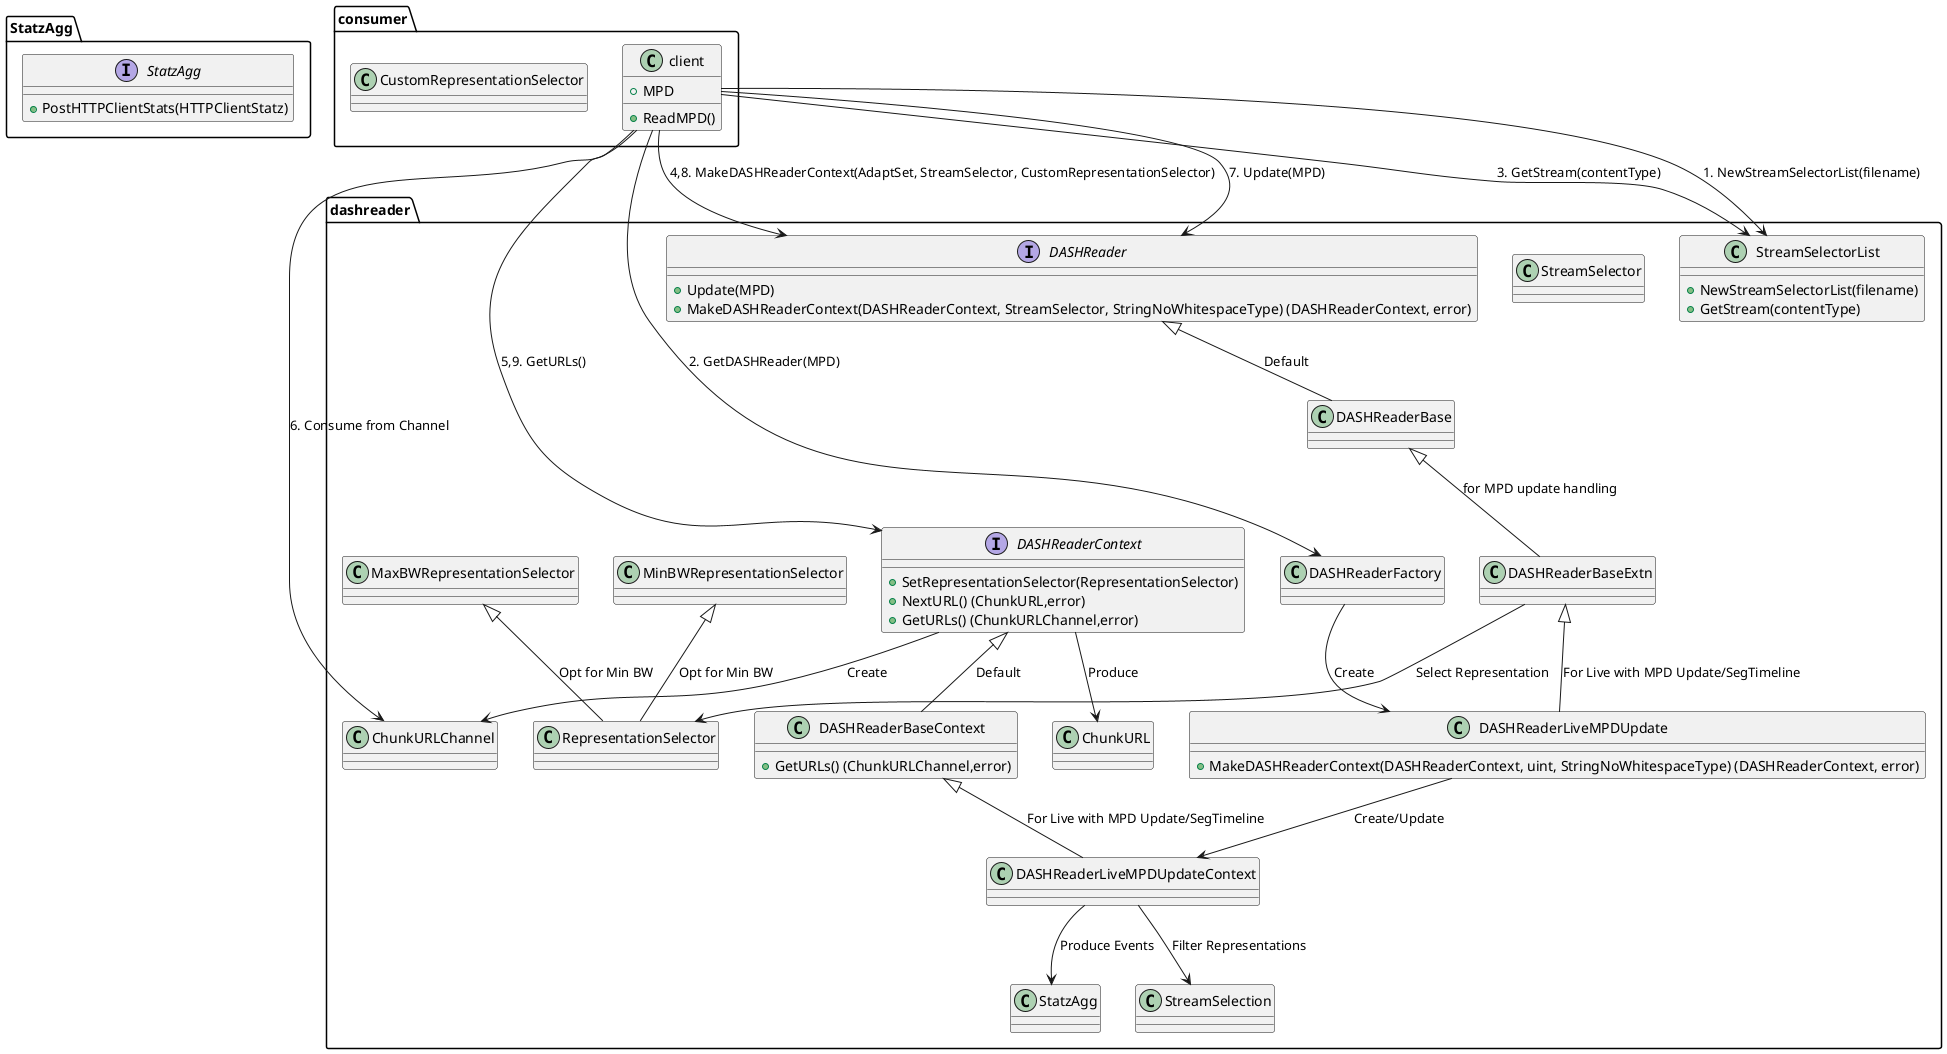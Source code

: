 @startuml dashclient
package StatzAgg {
    interface StatzAgg {
        + PostHTTPClientStats(HTTPClientStatz)
    }
}
package dashreader {
    class ChunkURL {
    }
    class ChunkURLChannel {
    }
    interface DASHReaderContext {
        + SetRepresentationSelector(RepresentationSelector)
        + NextURL() (ChunkURL,error)
        + GetURLs() (ChunkURLChannel,error)
    }
    interface DASHReader {
        + Update(MPD)
        + MakeDASHReaderContext(DASHReaderContext, StreamSelector, StringNoWhitespaceType) (DASHReaderContext, error)
    }
    class DASHReaderBaseContext { 
        + GetURLs() (ChunkURLChannel,error)      
    }
    class DASHReaderFactory {
    }
    class StreamSelector {
    }
    class StreamSelectorList {
        + NewStreamSelectorList(filename)
        + GetStream(contentType)
    }
    class RepresentationSelector {
    }
    class DASHReaderLiveMPDUpdate {
        + MakeDASHReaderContext(DASHReaderContext, uint, StringNoWhitespaceType) (DASHReaderContext, error)
    }
    DASHReaderContext ^-- DASHReaderBaseContext : Default
    DASHReaderBaseContext ^-- DASHReaderLiveMPDUpdateContext : For Live with MPD Update/SegTimeline
    DASHReader ^-- DASHReaderBase: Default
    DASHReaderBase ^-- DASHReaderBaseExtn : for MPD update handling
    DASHReaderBaseExtn ^-- DASHReaderLiveMPDUpdate : For Live with MPD Update/SegTimeline
    DASHReaderLiveMPDUpdate --> DASHReaderLiveMPDUpdateContext : Create/Update
    DASHReaderFactory --> DASHReaderLiveMPDUpdate : Create
    DASHReaderContext --> ChunkURLChannel : Create
    DASHReaderContext --> ChunkURL : Produce
    DASHReaderLiveMPDUpdateContext --> StatzAgg : Produce Events
    DASHReaderLiveMPDUpdateContext --> StreamSelection : Filter Representations
    DASHReaderBaseExtn --> RepresentationSelector : Select Representation
    MinBWRepresentationSelector ^-- RepresentationSelector : Opt for Min BW
    MaxBWRepresentationSelector ^-- RepresentationSelector : Opt for Min BW
}
package consumer {
    class client {
        + MPD
        + ReadMPD() 
    }
    class CustomRepresentationSelector{
    }
    client --> StreamSelectorList : 1. NewStreamSelectorList(filename)
    client --> DASHReaderFactory : 2. GetDASHReader(MPD)   
    client --> StreamSelectorList : 3. GetStream(contentType)    
    client --> DASHReader: 4,8. MakeDASHReaderContext(AdaptSet, StreamSelector, CustomRepresentationSelector)
    client --> DASHReaderContext : 5,9. GetURLs()
    client --> ChunkURLChannel : 6. Consume from Channel
    client --> DASHReader: 7. Update(MPD)
}
@enduml